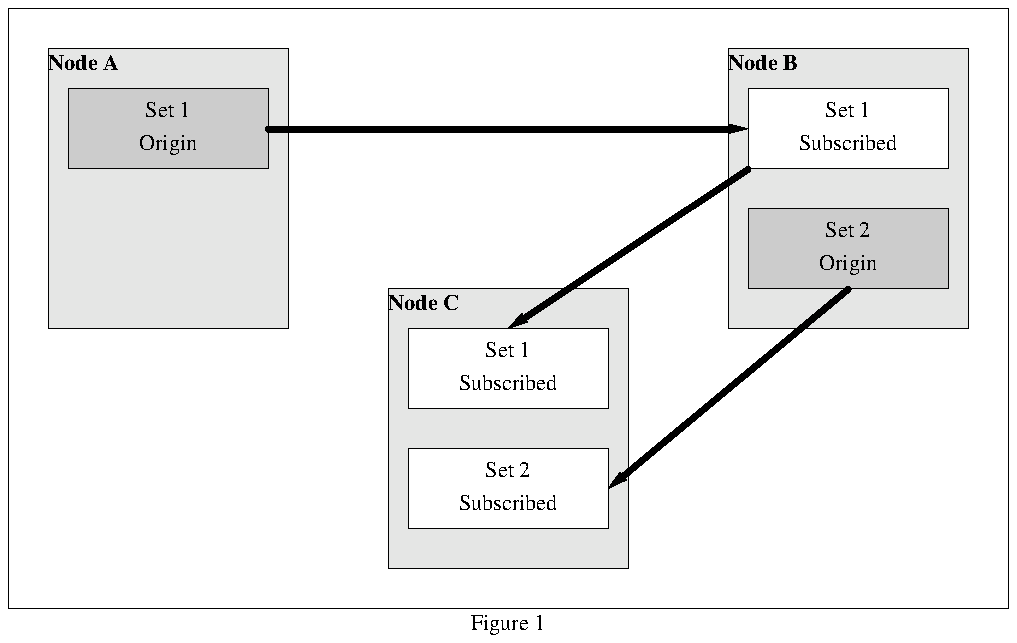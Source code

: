 .\" ----------
.\" figure-1
.\"
.\"	Copyright (c) 2003-2004, PostgreSQL Global Development Group
.\"	Author: Jan Wieck, Afilias USA INC.
.\"
.\" 
.\" ----------
.PS
.ps -2
Outer:	box wid 5.0 ht 3.0
		"Figure 1" at Outer.s below

NodeA:	box wid 1.2 ht 1.4 with .nw at Outer.nw+(0.2,-0.2) fill 0.1
		"\fBNode A\fR" at NodeA.nw ljust below
	
NodeB:	box wid 1.2 ht 1.4 with .ne at Outer.ne+(-0.2,-0.2) fill 0.1
		"\fBNode B\fR" at NodeB.nw ljust below

NodeC:	box wid 1.2 ht 1.4 with .s at Outer.s+(0.0,0.2) fill 0.1
		"\fBNode C\fR" at NodeC.nw ljust below

Set1A:	box wid 1.0 ht 0.4 with .s at NodeA.c+(0.0,0.1) fill 0.2 "Set 1" "Origin"
Set1B:	box wid 1.0 ht 0.4 with .s at NodeB.c+(0.0,0.1) fill 0.0 "Set 1" "Subscribed"
		line from Set1A.e to Set1B.w -> thickness 2.0
Set1C:	box wid 1.0 ht 0.4 with .s at NodeC.c+(0.0,0.1) fill 0.0 "Set 1" "Subscribed"
		line from Set1B.sw to Set1C.n -> thickness 2.0

Set2B:	box wid 1.0 ht 0.4 with .n at NodeB.c-(0.0,0.1) fill 0.2 "Set 2" "Origin"
Set2C:	box wid 1.0 ht 0.4 with .n at NodeC.c-(0.0,0.1) fill 0.0 "Set 2" "Subscribed"
		line from Set2B.s to Set2C.e -> thickness 2.0


.ps +2
.PE
